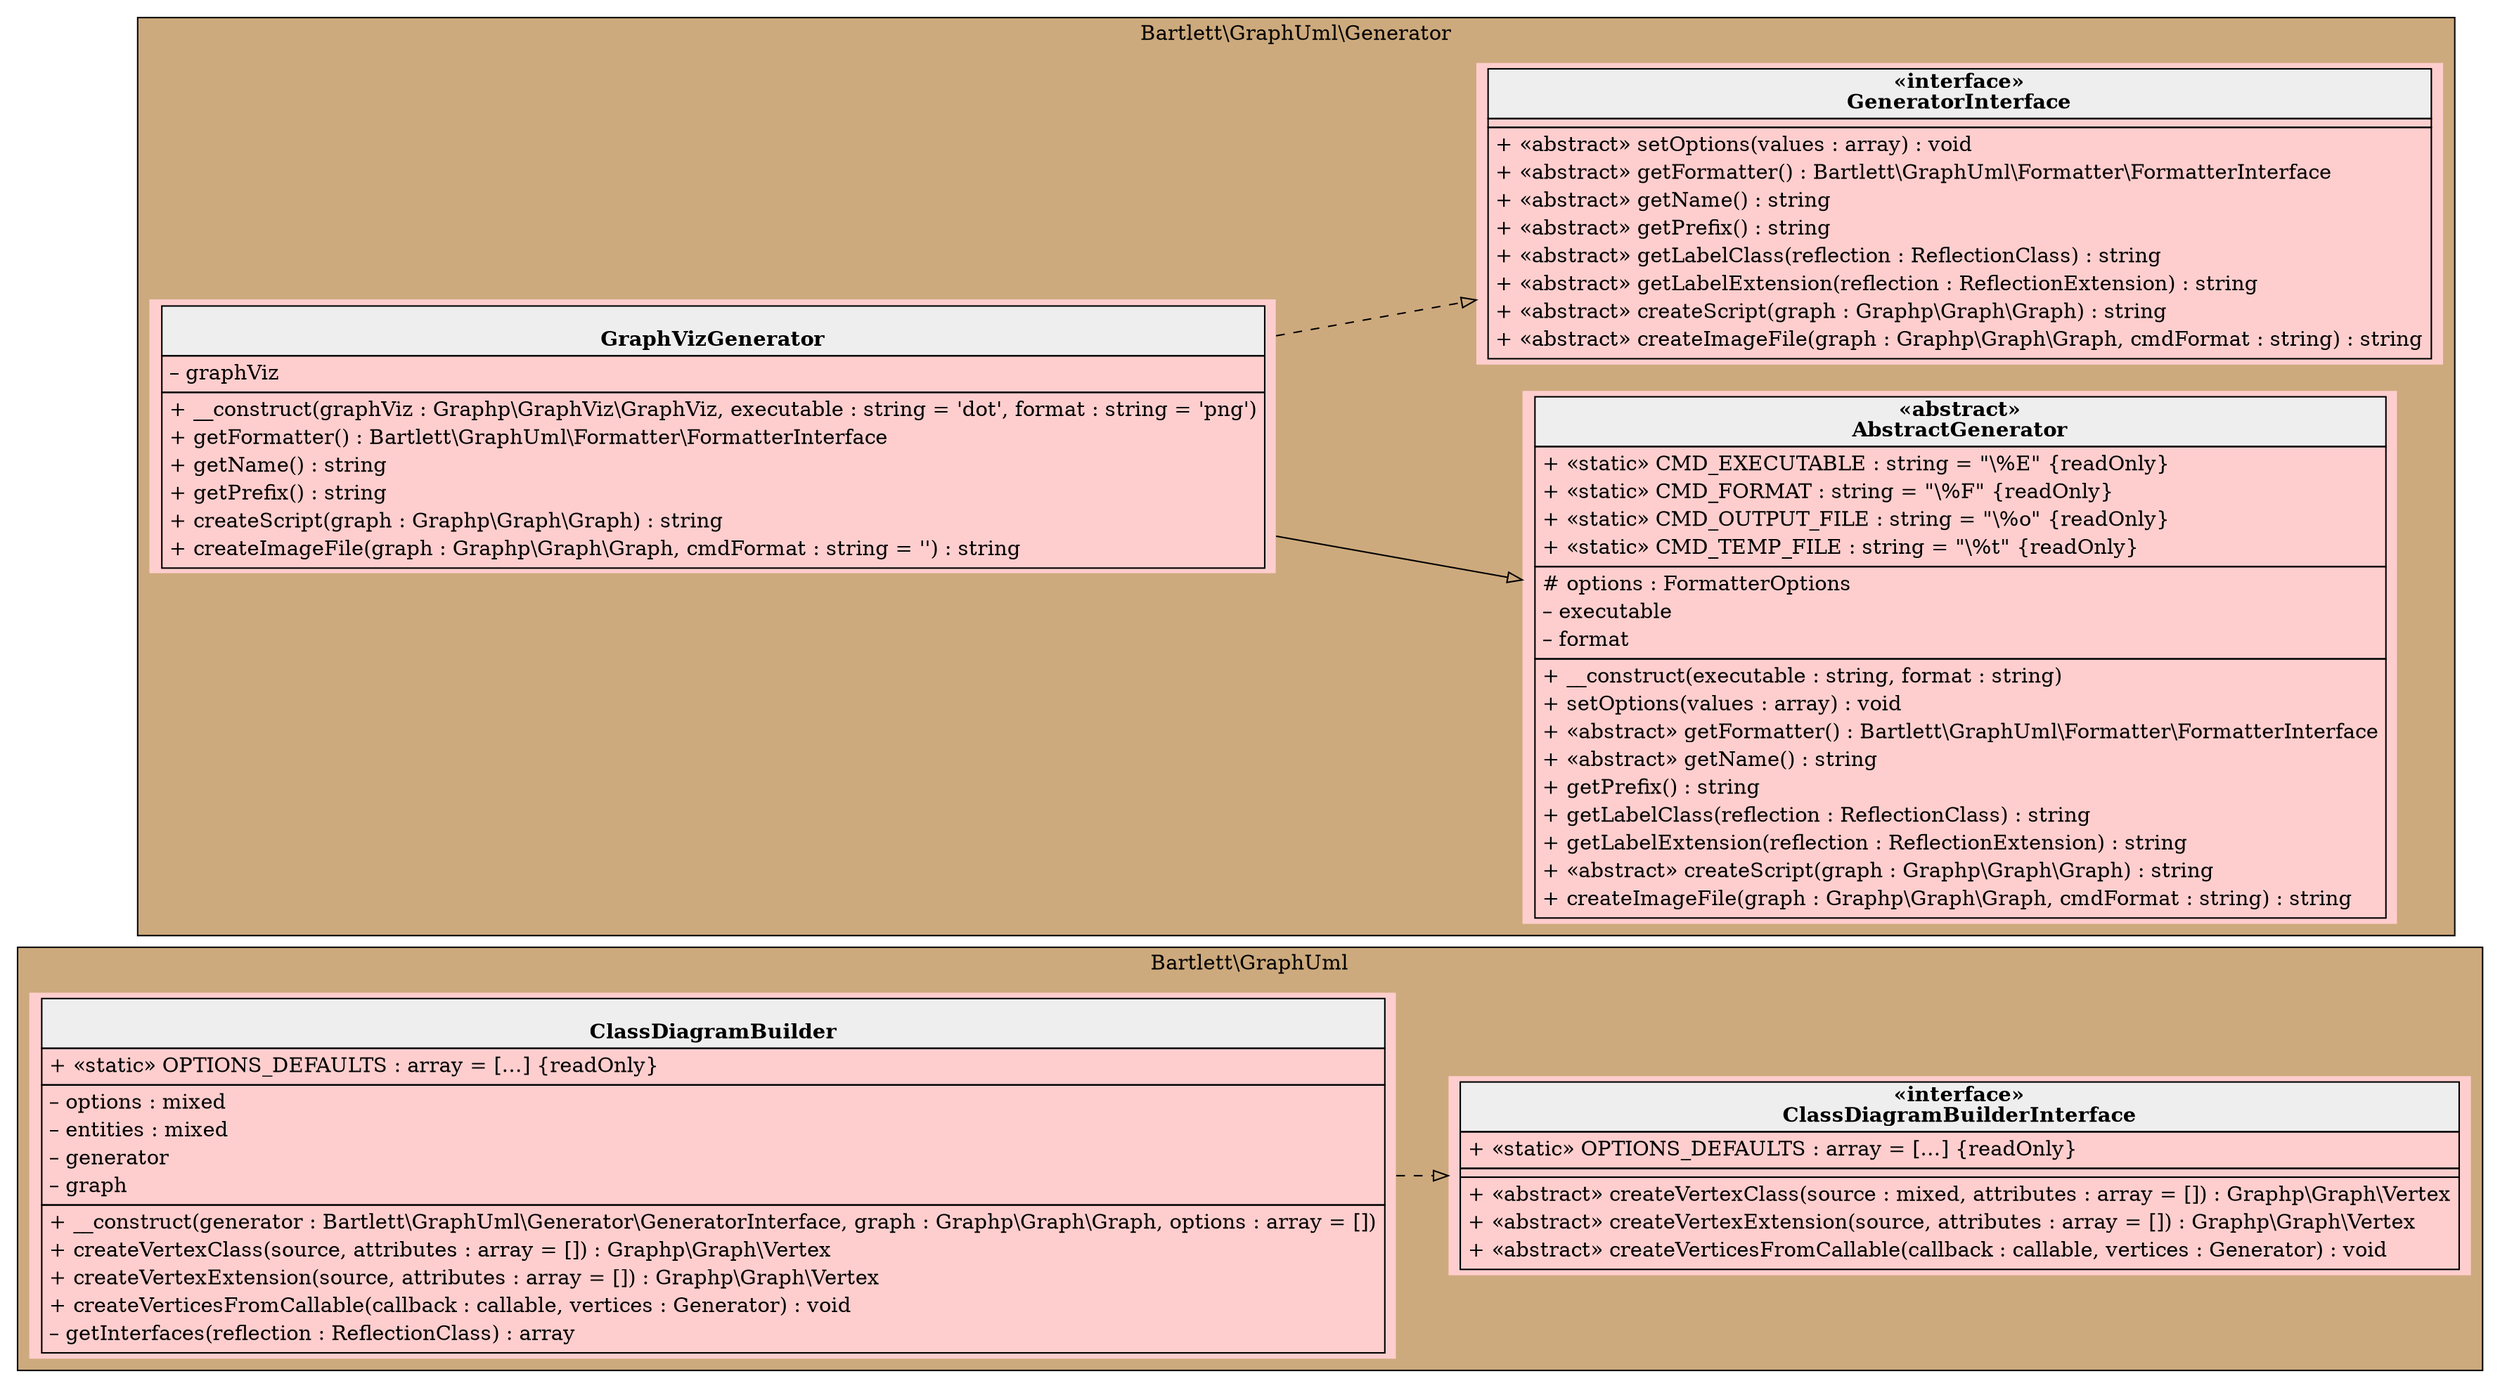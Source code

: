 digraph {
  graph [rankdir="LR" bgcolor="transparent"]
  node [fillcolor="#FECECE" style="filled"]
  subgraph cluster_0 {
    graph [bgcolor="burlywood3"]
    label = "Bartlett\\GraphUml"
    "Bartlett\\GraphUml\\ClassDiagramBuilder" [shape="none" label=<
<table cellspacing="0" border="0" cellborder="1">
    <tr><td bgcolor="#eeeeee"><b><br/>ClassDiagramBuilder</b></td></tr>
    <tr><td><table border="0" cellspacing="0" cellpadding="2">
    <tr><td align="left">+ «static» OPTIONS_DEFAULTS : array = […] {readOnly}</td></tr>
</table></td></tr>
    <tr><td><table border="0" cellspacing="0" cellpadding="2">
    <tr><td align="left">– options : mixed</td></tr>
    <tr><td align="left">– entities : mixed</td></tr>
    <tr><td align="left">– generator</td></tr>
    <tr><td align="left">– graph</td></tr>
</table></td></tr>
    <tr><td><table border="0" cellspacing="0" cellpadding="2">
    <tr><td align="left">+ __construct(generator : Bartlett\\GraphUml\\Generator\\GeneratorInterface, graph : Graphp\\Graph\\Graph, options : array = [])</td></tr>
    <tr><td align="left">+ createVertexClass(source, attributes : array = []) : Graphp\\Graph\\Vertex</td></tr>
    <tr><td align="left">+ createVertexExtension(source, attributes : array = []) : Graphp\\Graph\\Vertex</td></tr>
    <tr><td align="left">+ createVerticesFromCallable(callback : callable, vertices : Generator) : void</td></tr>
    <tr><td align="left">– getInterfaces(reflection : ReflectionClass) : array</td></tr>
</table></td></tr>
</table>>]
    "Bartlett\\GraphUml\\ClassDiagramBuilderInterface" [shape="none" label=<
<table cellspacing="0" border="0" cellborder="1">
    <tr><td bgcolor="#eeeeee"><b>«interface»<br/>ClassDiagramBuilderInterface</b></td></tr>
    <tr><td><table border="0" cellspacing="0" cellpadding="2">
    <tr><td align="left">+ «static» OPTIONS_DEFAULTS : array = […] {readOnly}</td></tr>
</table></td></tr>
    <tr><td></td></tr>
    <tr><td><table border="0" cellspacing="0" cellpadding="2">
    <tr><td align="left">+ «abstract» createVertexClass(source : mixed, attributes : array = []) : Graphp\\Graph\\Vertex</td></tr>
    <tr><td align="left">+ «abstract» createVertexExtension(source, attributes : array = []) : Graphp\\Graph\\Vertex</td></tr>
    <tr><td align="left">+ «abstract» createVerticesFromCallable(callback : callable, vertices : Generator) : void</td></tr>
</table></td></tr>
</table>>]
  }
  subgraph cluster_1 {
    graph [bgcolor="burlywood3"]
    label = "Bartlett\\GraphUml\\Generator"
    "Bartlett\\GraphUml\\Generator\\GraphVizGenerator" [shape="none" label=<
<table cellspacing="0" border="0" cellborder="1">
    <tr><td bgcolor="#eeeeee"><b><br/>GraphVizGenerator</b></td></tr>
    <tr><td><table border="0" cellspacing="0" cellpadding="2">
    <tr><td align="left">– graphViz</td></tr>
</table></td></tr>
    <tr><td><table border="0" cellspacing="0" cellpadding="2">
    <tr><td align="left">+ __construct(graphViz : Graphp\\GraphViz\\GraphViz, executable : string = 'dot', format : string = 'png')</td></tr>
    <tr><td align="left">+ getFormatter() : Bartlett\\GraphUml\\Formatter\\FormatterInterface</td></tr>
    <tr><td align="left">+ getName() : string</td></tr>
    <tr><td align="left">+ getPrefix() : string</td></tr>
    <tr><td align="left">+ createScript(graph : Graphp\\Graph\\Graph) : string</td></tr>
    <tr><td align="left">+ createImageFile(graph : Graphp\\Graph\\Graph, cmdFormat : string = '') : string</td></tr>
</table></td></tr>
</table>>]
    "Bartlett\\GraphUml\\Generator\\AbstractGenerator" [shape="none" label=<
<table cellspacing="0" border="0" cellborder="1">
    <tr><td bgcolor="#eeeeee"><b>«abstract»<br/>AbstractGenerator</b></td></tr>
    <tr><td><table border="0" cellspacing="0" cellpadding="2">
    <tr><td align="left">+ «static» CMD_EXECUTABLE : string = "\%E" {readOnly}</td></tr>
    <tr><td align="left">+ «static» CMD_FORMAT : string = "\%F" {readOnly}</td></tr>
    <tr><td align="left">+ «static» CMD_OUTPUT_FILE : string = "\%o" {readOnly}</td></tr>
    <tr><td align="left">+ «static» CMD_TEMP_FILE : string = "\%t" {readOnly}</td></tr>
</table></td></tr>
    <tr><td><table border="0" cellspacing="0" cellpadding="2">
    <tr><td align="left"># options : FormatterOptions</td></tr>
    <tr><td align="left">– executable</td></tr>
    <tr><td align="left">– format</td></tr>
</table></td></tr>
    <tr><td><table border="0" cellspacing="0" cellpadding="2">
    <tr><td align="left">+ __construct(executable : string, format : string)</td></tr>
    <tr><td align="left">+ setOptions(values : array) : void</td></tr>
    <tr><td align="left">+ «abstract» getFormatter() : Bartlett\\GraphUml\\Formatter\\FormatterInterface</td></tr>
    <tr><td align="left">+ «abstract» getName() : string</td></tr>
    <tr><td align="left">+ getPrefix() : string</td></tr>
    <tr><td align="left">+ getLabelClass(reflection : ReflectionClass) : string</td></tr>
    <tr><td align="left">+ getLabelExtension(reflection : ReflectionExtension) : string</td></tr>
    <tr><td align="left">+ «abstract» createScript(graph : Graphp\\Graph\\Graph) : string</td></tr>
    <tr><td align="left">+ createImageFile(graph : Graphp\\Graph\\Graph, cmdFormat : string) : string</td></tr>
</table></td></tr>
</table>>]
    "Bartlett\\GraphUml\\Generator\\GeneratorInterface" [shape="none" label=<
<table cellspacing="0" border="0" cellborder="1">
    <tr><td bgcolor="#eeeeee"><b>«interface»<br/>GeneratorInterface</b></td></tr>
    <tr><td></td></tr>
    <tr><td><table border="0" cellspacing="0" cellpadding="2">
    <tr><td align="left">+ «abstract» setOptions(values : array) : void</td></tr>
    <tr><td align="left">+ «abstract» getFormatter() : Bartlett\\GraphUml\\Formatter\\FormatterInterface</td></tr>
    <tr><td align="left">+ «abstract» getName() : string</td></tr>
    <tr><td align="left">+ «abstract» getPrefix() : string</td></tr>
    <tr><td align="left">+ «abstract» getLabelClass(reflection : ReflectionClass) : string</td></tr>
    <tr><td align="left">+ «abstract» getLabelExtension(reflection : ReflectionExtension) : string</td></tr>
    <tr><td align="left">+ «abstract» createScript(graph : Graphp\\Graph\\Graph) : string</td></tr>
    <tr><td align="left">+ «abstract» createImageFile(graph : Graphp\\Graph\\Graph, cmdFormat : string) : string</td></tr>
</table></td></tr>
</table>>]
  }
  "Bartlett\\GraphUml\\ClassDiagramBuilder" -> "Bartlett\\GraphUml\\ClassDiagramBuilderInterface" [arrowhead="empty" style="dashed"]
  "Bartlett\\GraphUml\\Generator\\GraphVizGenerator" -> "Bartlett\\GraphUml\\Generator\\AbstractGenerator" [arrowhead="empty" style="filled"]
  "Bartlett\\GraphUml\\Generator\\GraphVizGenerator" -> "Bartlett\\GraphUml\\Generator\\GeneratorInterface" [arrowhead="empty" style="dashed"]
}
